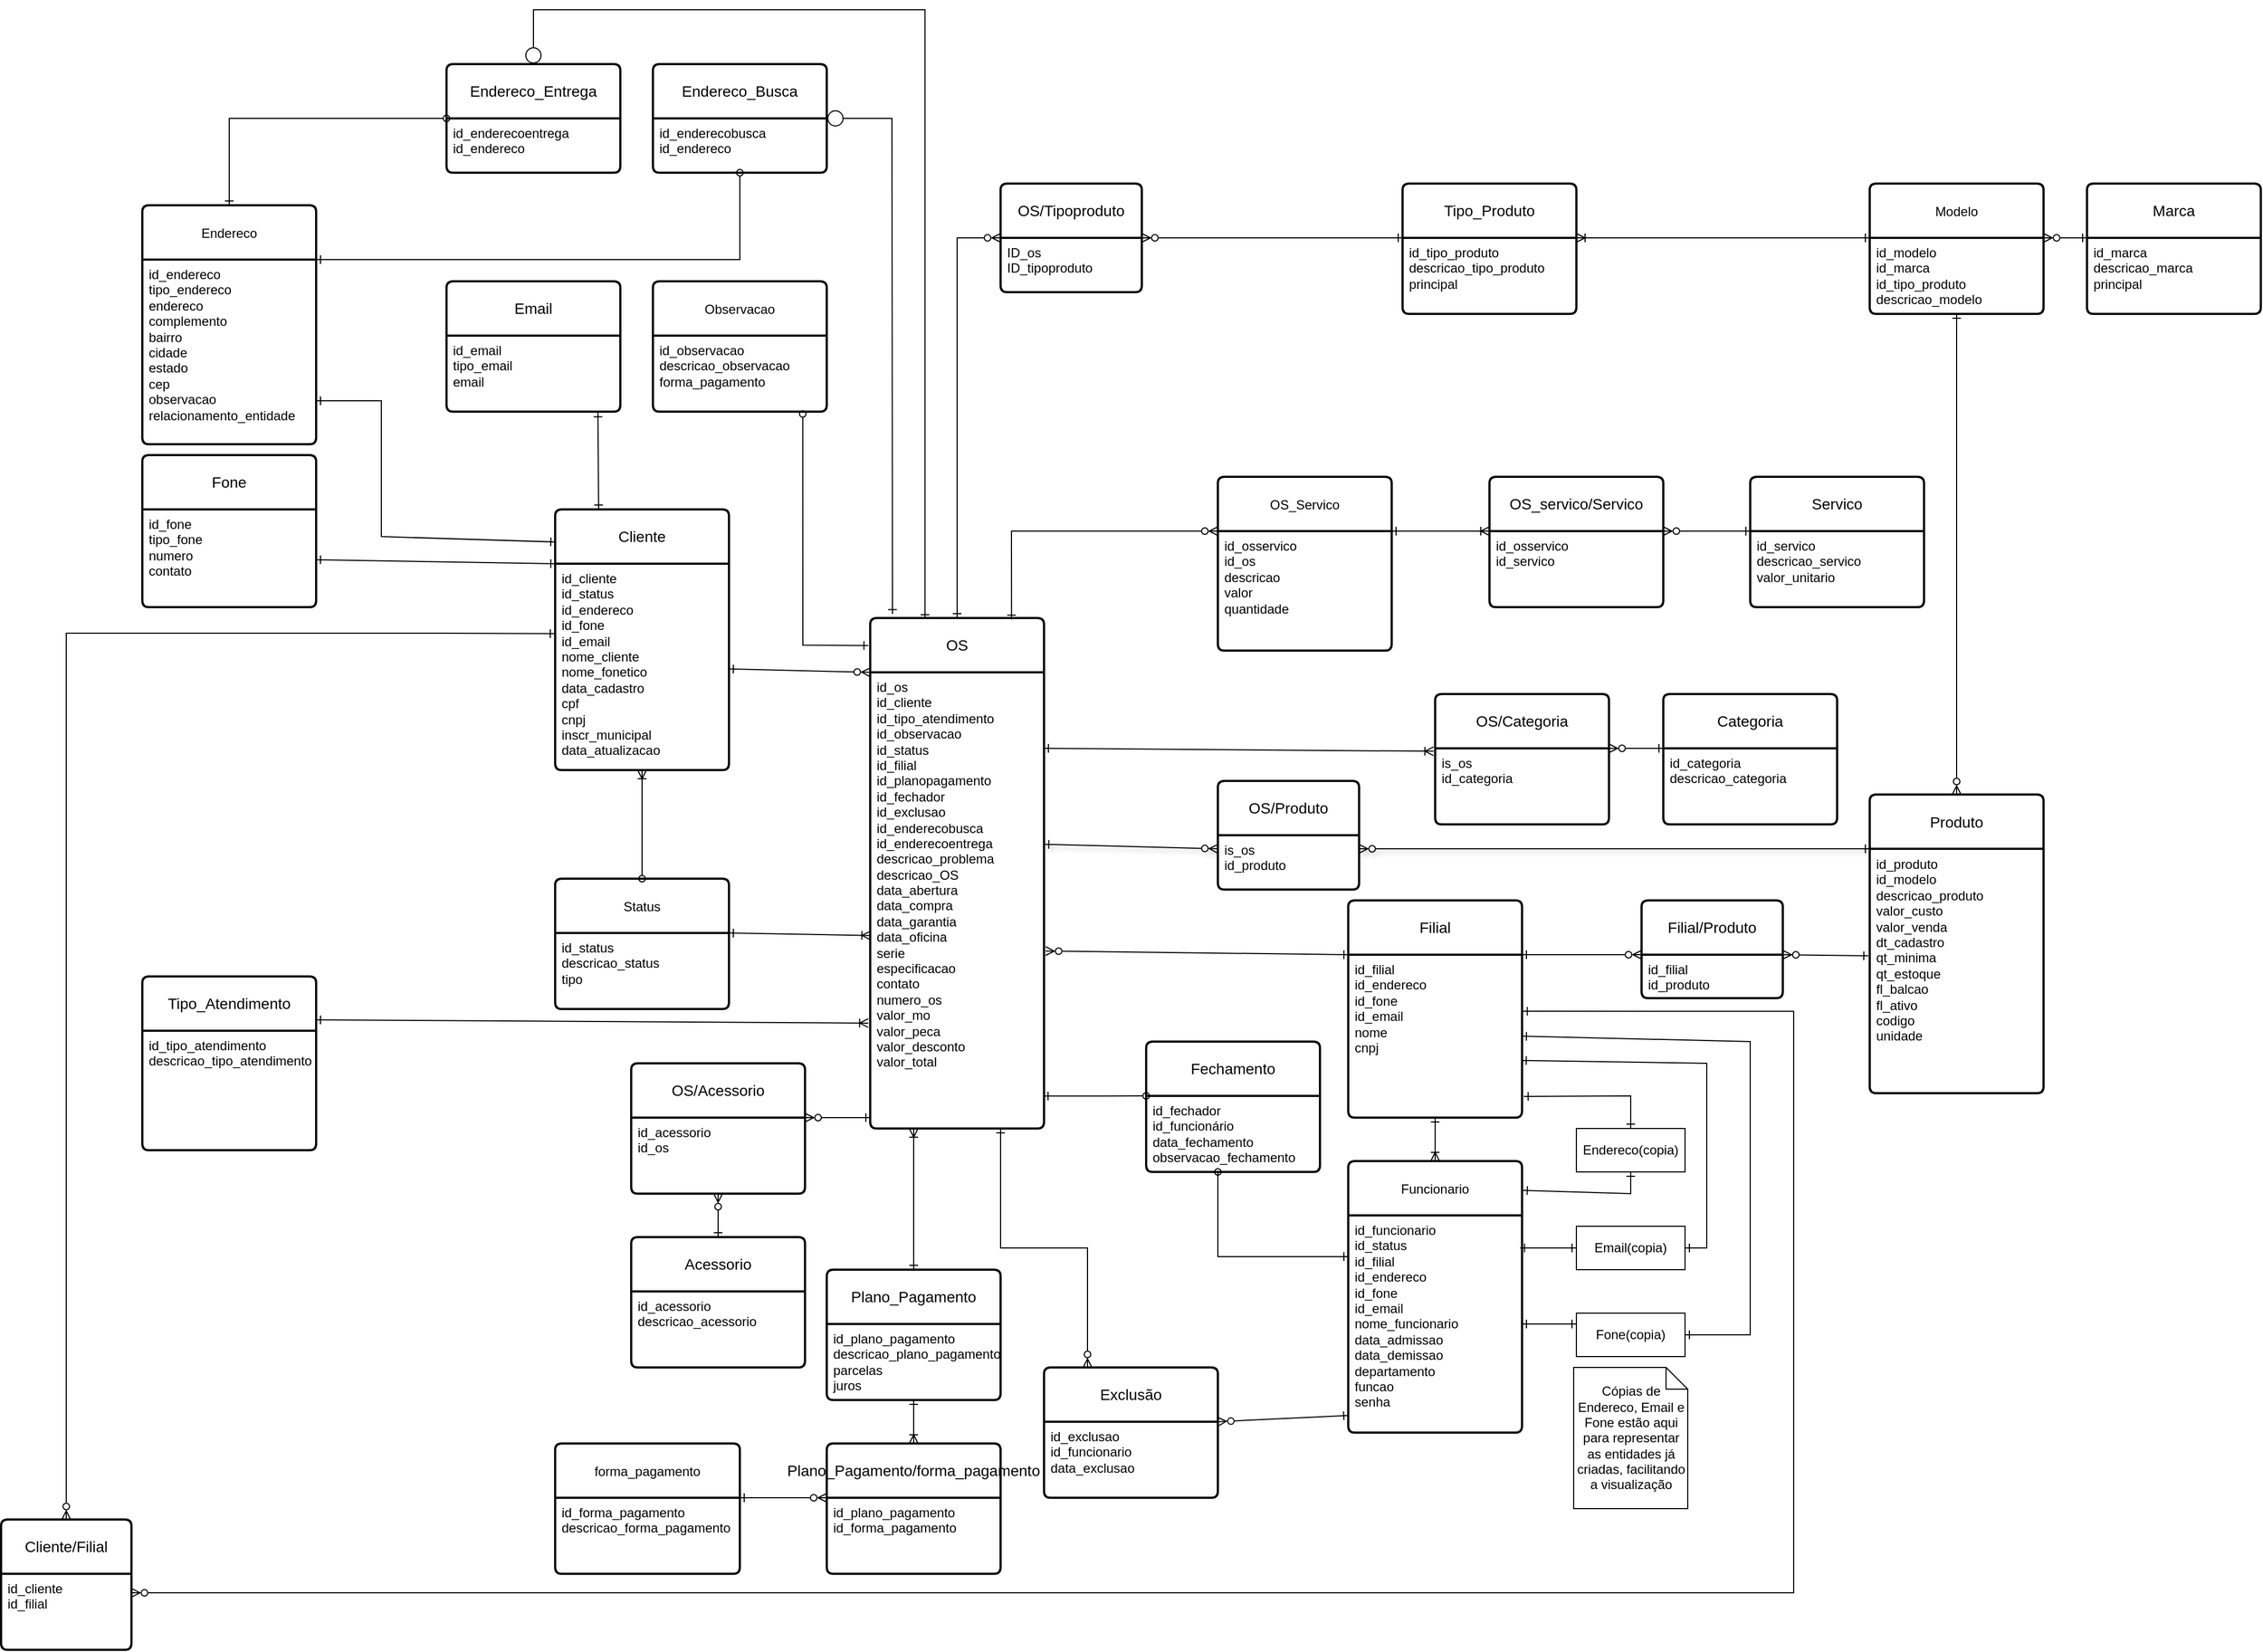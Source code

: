 <mxfile version="24.3.1" type="google">
  <diagram name="Página-1" id="qi5QB81KDscY9ikEkPCv">
    <mxGraphModel grid="1" page="1" gridSize="10" guides="1" tooltips="1" connect="1" arrows="1" fold="1" pageScale="1" pageWidth="827" pageHeight="1169" math="0" shadow="0">
      <root>
        <mxCell id="0" />
        <mxCell id="1" parent="0" />
        <mxCell id="GUfL9EUCw7rr8f97CWck-1" value="Filial" style="swimlane;childLayout=stackLayout;horizontal=1;startSize=50;horizontalStack=0;rounded=1;fontSize=14;fontStyle=0;strokeWidth=2;resizeParent=0;resizeLast=1;shadow=0;dashed=0;align=center;arcSize=4;whiteSpace=wrap;html=1;" vertex="1" parent="1">
          <mxGeometry x="810" y="420" width="160" height="200" as="geometry" />
        </mxCell>
        <mxCell id="GUfL9EUCw7rr8f97CWck-2" value="&lt;div&gt;id_filial&lt;/div&gt;&lt;div&gt;id_endereco&lt;/div&gt;&lt;div&gt;id_fone&lt;/div&gt;&lt;div&gt;id_email&lt;br&gt;&lt;/div&gt;&lt;div&gt;&lt;div&gt;nome&lt;/div&gt;&lt;/div&gt;&lt;div&gt;cnpj&lt;/div&gt;" style="align=left;strokeColor=none;fillColor=none;spacingLeft=4;fontSize=12;verticalAlign=top;resizable=0;rotatable=0;part=1;html=1;" vertex="1" parent="GUfL9EUCw7rr8f97CWck-1">
          <mxGeometry y="50" width="160" height="150" as="geometry" />
        </mxCell>
        <mxCell id="GUfL9EUCw7rr8f97CWck-16" value="&lt;span style=&quot;font-size: 12px; text-align: left; text-wrap: nowrap;&quot;&gt;Funcionario&lt;/span&gt;" style="swimlane;childLayout=stackLayout;horizontal=1;startSize=50;horizontalStack=0;rounded=1;fontSize=14;fontStyle=0;strokeWidth=2;resizeParent=0;resizeLast=1;shadow=0;dashed=0;align=center;arcSize=4;whiteSpace=wrap;html=1;" vertex="1" parent="1">
          <mxGeometry x="810" y="660" width="160" height="250" as="geometry" />
        </mxCell>
        <mxCell id="GUfL9EUCw7rr8f97CWck-17" value="&lt;div&gt;&lt;span style=&quot;background-color: initial;&quot;&gt;id_funcionario&lt;/span&gt;&lt;br&gt;&lt;/div&gt;&lt;div&gt;id_status&lt;/div&gt;&lt;div&gt;id_filial&lt;/div&gt;&lt;div&gt;&lt;div&gt;id_endereco&lt;/div&gt;&lt;div&gt;id_fone&lt;/div&gt;id_email&lt;/div&gt;&lt;div&gt;nome_funcionario&lt;/div&gt;&lt;div&gt;data_admissao&lt;/div&gt;&lt;div&gt;data_demissao&lt;/div&gt;&lt;div&gt;departamento&lt;/div&gt;&lt;div&gt;funcao&lt;/div&gt;&lt;div&gt;senha&lt;/div&gt;" style="align=left;strokeColor=none;fillColor=none;spacingLeft=4;fontSize=12;verticalAlign=top;resizable=0;rotatable=0;part=1;html=1;" vertex="1" parent="GUfL9EUCw7rr8f97CWck-16">
          <mxGeometry y="50" width="160" height="200" as="geometry" />
        </mxCell>
        <mxCell id="GUfL9EUCw7rr8f97CWck-22" value="Tipo_Atendimento" style="swimlane;childLayout=stackLayout;horizontal=1;startSize=50;horizontalStack=0;rounded=1;fontSize=14;fontStyle=0;strokeWidth=2;resizeParent=0;resizeLast=1;shadow=0;dashed=0;align=center;arcSize=4;whiteSpace=wrap;html=1;" vertex="1" parent="1">
          <mxGeometry x="-300" y="490" width="160" height="160" as="geometry" />
        </mxCell>
        <mxCell id="GUfL9EUCw7rr8f97CWck-23" value="&lt;div&gt;id_tipo_atendimento&lt;/div&gt;&lt;div&gt;descricao_tipo_atendimento&lt;/div&gt;&lt;div&gt;&lt;br&gt;&lt;/div&gt;" style="align=left;strokeColor=none;fillColor=none;spacingLeft=4;fontSize=12;verticalAlign=top;resizable=0;rotatable=0;part=1;html=1;" vertex="1" parent="GUfL9EUCw7rr8f97CWck-22">
          <mxGeometry y="50" width="160" height="110" as="geometry" />
        </mxCell>
        <mxCell id="GUfL9EUCw7rr8f97CWck-24" value="&lt;span style=&quot;font-size: 12px; text-align: left; text-wrap: nowrap;&quot;&gt;OS_Servico&lt;/span&gt;" style="swimlane;childLayout=stackLayout;horizontal=1;startSize=50;horizontalStack=0;rounded=1;fontSize=14;fontStyle=0;strokeWidth=2;resizeParent=0;resizeLast=1;shadow=0;dashed=0;align=center;arcSize=4;whiteSpace=wrap;html=1;" vertex="1" parent="1">
          <mxGeometry x="690" y="30" width="160" height="160" as="geometry" />
        </mxCell>
        <mxCell id="GUfL9EUCw7rr8f97CWck-25" value="&lt;div&gt;id_osservico&lt;/div&gt;&lt;div&gt;id_os&lt;/div&gt;&lt;div&gt;descricao&lt;/div&gt;&lt;div&gt;valor&lt;/div&gt;&lt;div&gt;quantidade&lt;/div&gt;" style="align=left;strokeColor=none;fillColor=none;spacingLeft=4;fontSize=12;verticalAlign=top;resizable=0;rotatable=0;part=1;html=1;" vertex="1" parent="GUfL9EUCw7rr8f97CWck-24">
          <mxGeometry y="50" width="160" height="110" as="geometry" />
        </mxCell>
        <mxCell id="GUfL9EUCw7rr8f97CWck-26" value="OS" style="swimlane;childLayout=stackLayout;horizontal=1;startSize=50;horizontalStack=0;rounded=1;fontSize=14;fontStyle=0;strokeWidth=2;resizeParent=0;resizeLast=1;shadow=0;dashed=0;align=center;arcSize=4;whiteSpace=wrap;html=1;" vertex="1" parent="1">
          <mxGeometry x="370" y="160" width="160" height="470" as="geometry" />
        </mxCell>
        <mxCell id="GUfL9EUCw7rr8f97CWck-27" value="&lt;div&gt;&lt;span style=&quot;background-color: initial;&quot;&gt;id_os&lt;/span&gt;&lt;br&gt;&lt;/div&gt;&lt;div&gt;id_cliente&lt;/div&gt;&lt;div&gt;id_tipo_atendimento&lt;/div&gt;id_observacao&lt;br&gt;&lt;div&gt;id_status&lt;/div&gt;&lt;div&gt;&lt;div&gt;id_filial&lt;/div&gt;&lt;div&gt;&lt;div&gt;id_planopagamento&lt;/div&gt;&lt;div&gt;id_fechador&lt;/div&gt;&lt;div&gt;id_exclusao&lt;/div&gt;&lt;div&gt;id_enderecobusca&lt;/div&gt;&lt;div&gt;id_enderecoentrega&lt;br&gt;&lt;/div&gt;&lt;/div&gt;&lt;/div&gt;&lt;div&gt;descricao_problema&lt;/div&gt;&lt;div&gt;descricao_OS&lt;/div&gt;&lt;div&gt;data_abertura&lt;/div&gt;&lt;div&gt;data_compra&lt;/div&gt;&lt;div&gt;data_garantia&lt;/div&gt;&lt;div&gt;data_oficina&lt;/div&gt;&lt;div&gt;serie&lt;/div&gt;&lt;div&gt;especificacao&lt;/div&gt;&lt;div&gt;contato&lt;/div&gt;&lt;div&gt;numero_os&lt;/div&gt;&lt;div&gt;&lt;div&gt;&lt;div&gt;valor_mo&lt;/div&gt;&lt;div&gt;valor_peca&lt;/div&gt;&lt;div&gt;valor_desconto&lt;/div&gt;&lt;div&gt;valor_total&lt;/div&gt;&lt;div&gt;&lt;br&gt;&lt;br&gt;&lt;/div&gt;&lt;/div&gt;&lt;/div&gt;" style="align=left;strokeColor=none;fillColor=none;spacingLeft=4;fontSize=12;verticalAlign=top;resizable=0;rotatable=0;part=1;html=1;" vertex="1" parent="GUfL9EUCw7rr8f97CWck-26">
          <mxGeometry y="50" width="160" height="420" as="geometry" />
        </mxCell>
        <mxCell id="GUfL9EUCw7rr8f97CWck-29" value="Acessorio" style="swimlane;childLayout=stackLayout;horizontal=1;startSize=50;horizontalStack=0;rounded=1;fontSize=14;fontStyle=0;strokeWidth=2;resizeParent=0;resizeLast=1;shadow=0;dashed=0;align=center;arcSize=4;whiteSpace=wrap;html=1;" vertex="1" parent="1">
          <mxGeometry x="150" y="730" width="160" height="120" as="geometry" />
        </mxCell>
        <mxCell id="GUfL9EUCw7rr8f97CWck-30" value="&lt;div&gt;&lt;span style=&quot;background-color: initial;&quot;&gt;id_acessorio&lt;/span&gt;&lt;br&gt;&lt;/div&gt;&lt;div&gt;descricao_acessorio&lt;/div&gt;" style="align=left;strokeColor=none;fillColor=none;spacingLeft=4;fontSize=12;verticalAlign=top;resizable=0;rotatable=0;part=1;html=1;" vertex="1" parent="GUfL9EUCw7rr8f97CWck-29">
          <mxGeometry y="50" width="160" height="70" as="geometry" />
        </mxCell>
        <mxCell id="GUfL9EUCw7rr8f97CWck-31" value="&lt;span style=&quot;font-size: 12px; text-align: left; text-wrap: nowrap;&quot;&gt;Observacao&lt;/span&gt;" style="swimlane;childLayout=stackLayout;horizontal=1;startSize=50;horizontalStack=0;rounded=1;fontSize=14;fontStyle=0;strokeWidth=2;resizeParent=0;resizeLast=1;shadow=0;dashed=0;align=center;arcSize=4;whiteSpace=wrap;html=1;" vertex="1" parent="1">
          <mxGeometry x="170" y="-150" width="160" height="120" as="geometry" />
        </mxCell>
        <mxCell id="GUfL9EUCw7rr8f97CWck-32" value="&lt;div&gt;&lt;span style=&quot;background-color: initial;&quot;&gt;id_observacao&lt;/span&gt;&lt;br&gt;&lt;/div&gt;&lt;div&gt;descricao_observacao&lt;/div&gt;&lt;div&gt;forma_pagamento&lt;/div&gt;" style="align=left;strokeColor=none;fillColor=none;spacingLeft=4;fontSize=12;verticalAlign=top;resizable=0;rotatable=0;part=1;html=1;" vertex="1" parent="GUfL9EUCw7rr8f97CWck-31">
          <mxGeometry y="50" width="160" height="70" as="geometry" />
        </mxCell>
        <mxCell id="GUfL9EUCw7rr8f97CWck-34" value="&lt;span style=&quot;font-size: 12px; text-align: left; text-wrap: nowrap;&quot;&gt;forma_pagamento&lt;/span&gt;" style="swimlane;childLayout=stackLayout;horizontal=1;startSize=50;horizontalStack=0;rounded=1;fontSize=14;fontStyle=0;strokeWidth=2;resizeParent=0;resizeLast=1;shadow=0;dashed=0;align=center;arcSize=4;whiteSpace=wrap;html=1;" vertex="1" parent="1">
          <mxGeometry x="80" y="920" width="170" height="120" as="geometry" />
        </mxCell>
        <mxCell id="GUfL9EUCw7rr8f97CWck-35" value="&lt;div&gt;&lt;span style=&quot;background-color: initial;&quot;&gt;id_forma_pagamento&lt;/span&gt;&lt;/div&gt;&lt;div&gt;descricao_forma_pagamento&lt;/div&gt;&lt;div&gt;&lt;br&gt;&lt;/div&gt;" style="align=left;strokeColor=none;fillColor=none;spacingLeft=4;fontSize=12;verticalAlign=top;resizable=0;rotatable=0;part=1;html=1;" vertex="1" parent="GUfL9EUCw7rr8f97CWck-34">
          <mxGeometry y="50" width="170" height="70" as="geometry" />
        </mxCell>
        <mxCell id="GUfL9EUCw7rr8f97CWck-36" value="Plano_Pagamento" style="swimlane;childLayout=stackLayout;horizontal=1;startSize=50;horizontalStack=0;rounded=1;fontSize=14;fontStyle=0;strokeWidth=2;resizeParent=0;resizeLast=1;shadow=0;dashed=0;align=center;arcSize=4;whiteSpace=wrap;html=1;" vertex="1" parent="1">
          <mxGeometry x="330" y="760" width="160" height="120" as="geometry" />
        </mxCell>
        <mxCell id="GUfL9EUCw7rr8f97CWck-37" value="&lt;div&gt;id_plano_pagamento&lt;/div&gt;&lt;div&gt;descricao_plano_pagamento&lt;/div&gt;&lt;div&gt;parcelas&lt;/div&gt;&lt;div&gt;juros&lt;/div&gt;" style="align=left;strokeColor=none;fillColor=none;spacingLeft=4;fontSize=12;verticalAlign=top;resizable=0;rotatable=0;part=1;html=1;" vertex="1" parent="GUfL9EUCw7rr8f97CWck-36">
          <mxGeometry y="50" width="160" height="70" as="geometry" />
        </mxCell>
        <mxCell id="GUfL9EUCw7rr8f97CWck-38" value="Marca" style="swimlane;childLayout=stackLayout;horizontal=1;startSize=50;horizontalStack=0;rounded=1;fontSize=14;fontStyle=0;strokeWidth=2;resizeParent=0;resizeLast=1;shadow=0;dashed=0;align=center;arcSize=4;whiteSpace=wrap;html=1;" vertex="1" parent="1">
          <mxGeometry x="1490" y="-240" width="160" height="120" as="geometry" />
        </mxCell>
        <mxCell id="GUfL9EUCw7rr8f97CWck-39" value="&lt;div&gt;id_marca&lt;/div&gt;&lt;div&gt;descricao_marca&lt;/div&gt;&lt;div&gt;principal&lt;/div&gt;" style="align=left;strokeColor=none;fillColor=none;spacingLeft=4;fontSize=12;verticalAlign=top;resizable=0;rotatable=0;part=1;html=1;" vertex="1" parent="GUfL9EUCw7rr8f97CWck-38">
          <mxGeometry y="50" width="160" height="70" as="geometry" />
        </mxCell>
        <mxCell id="GUfL9EUCw7rr8f97CWck-40" value="Tipo_Produto" style="swimlane;childLayout=stackLayout;horizontal=1;startSize=50;horizontalStack=0;rounded=1;fontSize=14;fontStyle=0;strokeWidth=2;resizeParent=0;resizeLast=1;shadow=0;dashed=0;align=center;arcSize=4;whiteSpace=wrap;html=1;" vertex="1" parent="1">
          <mxGeometry x="860" y="-240" width="160" height="120" as="geometry" />
        </mxCell>
        <mxCell id="GUfL9EUCw7rr8f97CWck-41" value="&lt;div&gt;id_tipo_produto&lt;/div&gt;&lt;div&gt;descricao_tipo_produto&lt;/div&gt;&lt;div&gt;principal&lt;/div&gt;&lt;div&gt;&lt;br&gt;&lt;/div&gt;" style="align=left;strokeColor=none;fillColor=none;spacingLeft=4;fontSize=12;verticalAlign=top;resizable=0;rotatable=0;part=1;html=1;" vertex="1" parent="GUfL9EUCw7rr8f97CWck-40">
          <mxGeometry y="50" width="160" height="70" as="geometry" />
        </mxCell>
        <mxCell id="GUfL9EUCw7rr8f97CWck-44" value="Email" style="swimlane;childLayout=stackLayout;horizontal=1;startSize=50;horizontalStack=0;rounded=1;fontSize=14;fontStyle=0;strokeWidth=2;resizeParent=0;resizeLast=1;shadow=0;dashed=0;align=center;arcSize=4;whiteSpace=wrap;html=1;" vertex="1" parent="1">
          <mxGeometry x="-20" y="-150" width="160" height="120" as="geometry" />
        </mxCell>
        <mxCell id="GUfL9EUCw7rr8f97CWck-45" value="&lt;div&gt;id_email&lt;br&gt;&lt;/div&gt;&lt;div&gt;tipo_email&lt;/div&gt;&lt;div&gt;email&lt;/div&gt;" style="align=left;strokeColor=none;fillColor=none;spacingLeft=4;fontSize=12;verticalAlign=top;resizable=0;rotatable=0;part=1;html=1;" vertex="1" parent="GUfL9EUCw7rr8f97CWck-44">
          <mxGeometry y="50" width="160" height="70" as="geometry" />
        </mxCell>
        <mxCell id="GUfL9EUCw7rr8f97CWck-46" value="Fone" style="swimlane;childLayout=stackLayout;horizontal=1;startSize=50;horizontalStack=0;rounded=1;fontSize=14;fontStyle=0;strokeWidth=2;resizeParent=0;resizeLast=1;shadow=0;dashed=0;align=center;arcSize=4;whiteSpace=wrap;html=1;" vertex="1" parent="1">
          <mxGeometry x="-300" y="10" width="160" height="140" as="geometry" />
        </mxCell>
        <mxCell id="GUfL9EUCw7rr8f97CWck-47" value="&lt;div&gt;id_fone&lt;/div&gt;&lt;div&gt;tipo_fone&lt;/div&gt;&lt;div&gt;numero&lt;/div&gt;&lt;div&gt;contato&lt;/div&gt;&lt;div&gt;&lt;br&gt;&lt;/div&gt;" style="align=left;strokeColor=none;fillColor=none;spacingLeft=4;fontSize=12;verticalAlign=top;resizable=0;rotatable=0;part=1;html=1;" vertex="1" parent="GUfL9EUCw7rr8f97CWck-46">
          <mxGeometry y="50" width="160" height="90" as="geometry" />
        </mxCell>
        <mxCell id="GUfL9EUCw7rr8f97CWck-50" value="Produto" style="swimlane;childLayout=stackLayout;horizontal=1;startSize=50;horizontalStack=0;rounded=1;fontSize=14;fontStyle=0;strokeWidth=2;resizeParent=0;resizeLast=1;shadow=0;dashed=0;align=center;arcSize=4;whiteSpace=wrap;html=1;" vertex="1" parent="1">
          <mxGeometry x="1290" y="322.5" width="160" height="275" as="geometry" />
        </mxCell>
        <mxCell id="GUfL9EUCw7rr8f97CWck-51" value="&lt;div&gt;id_produto&lt;/div&gt;&lt;div&gt;id_modelo&lt;br&gt;&lt;/div&gt;&lt;div&gt;descricao_produto&lt;/div&gt;&lt;div&gt;valor_custo&lt;/div&gt;&lt;div&gt;valor_venda&lt;/div&gt;&lt;div&gt;dt_cadastro&lt;/div&gt;&lt;div&gt;qt_minima&lt;/div&gt;&lt;div&gt;qt_estoque&lt;/div&gt;&lt;div&gt;fl_balcao&lt;/div&gt;&lt;div&gt;fl_ativo&lt;/div&gt;&lt;div&gt;codigo&lt;/div&gt;&lt;div&gt;unidade&lt;/div&gt;&lt;div&gt;&lt;br&gt;&lt;/div&gt;" style="align=left;strokeColor=none;fillColor=none;spacingLeft=4;fontSize=12;verticalAlign=top;resizable=0;rotatable=0;part=1;html=1;" vertex="1" parent="GUfL9EUCw7rr8f97CWck-50">
          <mxGeometry y="50" width="160" height="225" as="geometry" />
        </mxCell>
        <mxCell id="GUfL9EUCw7rr8f97CWck-52" value="Cliente" style="swimlane;childLayout=stackLayout;horizontal=1;startSize=50;horizontalStack=0;rounded=1;fontSize=14;fontStyle=0;strokeWidth=2;resizeParent=0;resizeLast=1;shadow=0;dashed=0;align=center;arcSize=4;whiteSpace=wrap;html=1;" vertex="1" parent="1">
          <mxGeometry x="80" y="60" width="160" height="240" as="geometry" />
        </mxCell>
        <mxCell id="GUfL9EUCw7rr8f97CWck-53" value="&lt;div&gt;id_cliente&lt;/div&gt;&lt;div&gt;&lt;div&gt;id_status&lt;/div&gt;&lt;div&gt;&lt;div&gt;id_endereco&lt;/div&gt;&lt;div&gt;id_fone&lt;/div&gt;id_email&lt;/div&gt;&lt;/div&gt;&lt;div&gt;nome_cliente&lt;/div&gt;&lt;div&gt;nome_fonetico&lt;/div&gt;&lt;div&gt;data_cadastro&lt;/div&gt;&lt;div&gt;cpf&lt;/div&gt;&lt;div&gt;cnpj&lt;/div&gt;&lt;div&gt;inscr_municipal&lt;/div&gt;&lt;div&gt;data_atualizacao&lt;/div&gt;" style="align=left;strokeColor=none;fillColor=none;spacingLeft=4;fontSize=12;verticalAlign=top;resizable=0;rotatable=0;part=1;html=1;" vertex="1" parent="GUfL9EUCw7rr8f97CWck-52">
          <mxGeometry y="50" width="160" height="190" as="geometry" />
        </mxCell>
        <mxCell id="GUfL9EUCw7rr8f97CWck-57" value="&lt;div&gt;OS/Categoria&lt;/div&gt;" style="swimlane;childLayout=stackLayout;horizontal=1;startSize=50;horizontalStack=0;rounded=1;fontSize=14;fontStyle=0;strokeWidth=2;resizeParent=0;resizeLast=1;shadow=0;dashed=0;align=center;arcSize=4;whiteSpace=wrap;html=1;" vertex="1" parent="1">
          <mxGeometry x="890" y="230" width="160" height="120" as="geometry" />
        </mxCell>
        <mxCell id="GUfL9EUCw7rr8f97CWck-58" value="&lt;div&gt;&lt;span style=&quot;background-color: initial;&quot;&gt;is_os&lt;br&gt;&lt;/span&gt;&lt;/div&gt;&lt;div&gt;&lt;span style=&quot;background-color: initial;&quot;&gt;id_categoria&lt;/span&gt;&lt;br&gt;&lt;/div&gt;&lt;div&gt;&lt;br&gt;&lt;/div&gt;" style="align=left;strokeColor=none;fillColor=none;spacingLeft=4;fontSize=12;verticalAlign=top;resizable=0;rotatable=0;part=1;html=1;" vertex="1" parent="GUfL9EUCw7rr8f97CWck-57">
          <mxGeometry y="50" width="160" height="70" as="geometry" />
        </mxCell>
        <mxCell id="GUfL9EUCw7rr8f97CWck-59" value="&lt;span style=&quot;font-size: 12px; text-align: left; text-wrap: nowrap;&quot;&gt;Modelo&lt;/span&gt;" style="swimlane;childLayout=stackLayout;horizontal=1;startSize=50;horizontalStack=0;rounded=1;fontSize=14;fontStyle=0;strokeWidth=2;resizeParent=0;resizeLast=1;shadow=0;dashed=0;align=center;arcSize=4;whiteSpace=wrap;html=1;" vertex="1" parent="1">
          <mxGeometry x="1290" y="-240" width="160" height="120" as="geometry" />
        </mxCell>
        <mxCell id="GUfL9EUCw7rr8f97CWck-60" value="&lt;div&gt;&lt;span style=&quot;background-color: initial;&quot;&gt;id_modelo&lt;/span&gt;&lt;br&gt;&lt;/div&gt;&lt;div&gt;id_marca&lt;/div&gt;&lt;div&gt;id_tipo_produto&lt;/div&gt;&lt;div&gt;descricao_modelo&lt;/div&gt;&lt;div&gt;&lt;br&gt;&lt;/div&gt;&lt;div&gt;&lt;br&gt;&lt;/div&gt;" style="align=left;strokeColor=none;fillColor=none;spacingLeft=4;fontSize=12;verticalAlign=top;resizable=0;rotatable=0;part=1;html=1;" vertex="1" parent="GUfL9EUCw7rr8f97CWck-59">
          <mxGeometry y="50" width="160" height="70" as="geometry" />
        </mxCell>
        <mxCell id="GUfL9EUCw7rr8f97CWck-61" value="&lt;span style=&quot;font-size: 12px; text-align: left; text-wrap: nowrap;&quot;&gt;Endereco&lt;/span&gt;" style="swimlane;childLayout=stackLayout;horizontal=1;startSize=50;horizontalStack=0;rounded=1;fontSize=14;fontStyle=0;strokeWidth=2;resizeParent=0;resizeLast=1;shadow=0;dashed=0;align=center;arcSize=4;whiteSpace=wrap;html=1;" vertex="1" parent="1">
          <mxGeometry x="-300" y="-220" width="160" height="220" as="geometry" />
        </mxCell>
        <mxCell id="GUfL9EUCw7rr8f97CWck-62" value="&lt;div&gt;&lt;span style=&quot;background-color: initial;&quot;&gt;id_endereco&lt;/span&gt;&lt;/div&gt;&lt;div&gt;tipo_endereco&lt;/div&gt;&lt;div&gt;endereco&lt;/div&gt;&lt;div&gt;complemento&lt;/div&gt;&lt;div&gt;bairro&lt;/div&gt;&lt;div&gt;cidade&lt;/div&gt;&lt;div&gt;estado&lt;/div&gt;&lt;div&gt;cep&lt;/div&gt;&lt;div&gt;observacao&lt;/div&gt;&lt;div&gt;relacionamento_entidade&lt;br&gt;&lt;/div&gt;" style="align=left;strokeColor=none;fillColor=none;spacingLeft=4;fontSize=12;verticalAlign=top;resizable=0;rotatable=0;part=1;html=1;" vertex="1" parent="GUfL9EUCw7rr8f97CWck-61">
          <mxGeometry y="50" width="160" height="170" as="geometry" />
        </mxCell>
        <mxCell id="rghxRi4L2u9oOf768lQL-1" value="Servico" style="swimlane;childLayout=stackLayout;horizontal=1;startSize=50;horizontalStack=0;rounded=1;fontSize=14;fontStyle=0;strokeWidth=2;resizeParent=0;resizeLast=1;shadow=0;dashed=0;align=center;arcSize=4;whiteSpace=wrap;html=1;" vertex="1" parent="1">
          <mxGeometry x="1180" y="30" width="160" height="120" as="geometry" />
        </mxCell>
        <mxCell id="rghxRi4L2u9oOf768lQL-2" value="&lt;div&gt;&lt;span style=&quot;background-color: initial;&quot;&gt;id_servico&lt;/span&gt;&lt;br&gt;&lt;/div&gt;&lt;div&gt;descricao_servico&lt;/div&gt;&lt;div&gt;valor_unitario&lt;/div&gt;" style="align=left;strokeColor=none;fillColor=none;spacingLeft=4;fontSize=12;verticalAlign=top;resizable=0;rotatable=0;part=1;html=1;" vertex="1" parent="rghxRi4L2u9oOf768lQL-1">
          <mxGeometry y="50" width="160" height="70" as="geometry" />
        </mxCell>
        <mxCell id="ddGVAAA7YCfJVJd5zqxj-2" value="" style="fontSize=12;html=1;endArrow=ERoneToMany;endFill=0;rounded=0;exitX=1;exitY=0.25;exitDx=0;exitDy=0;entryX=-0.011;entryY=0.769;entryDx=0;entryDy=0;entryPerimeter=0;startArrow=ERone;startFill=0;" edge="1" parent="1" source="GUfL9EUCw7rr8f97CWck-22" target="GUfL9EUCw7rr8f97CWck-27">
          <mxGeometry width="100" height="100" relative="1" as="geometry">
            <mxPoint x="230" y="560" as="sourcePoint" />
            <mxPoint x="330" y="490" as="targetPoint" />
          </mxGeometry>
        </mxCell>
        <mxCell id="ddGVAAA7YCfJVJd5zqxj-3" value="" style="fontSize=12;html=1;endArrow=ERzeroToMany;endFill=0;rounded=0;entryX=0;entryY=0;entryDx=0;entryDy=0;startArrow=ERone;startFill=0;" edge="1" parent="1" source="GUfL9EUCw7rr8f97CWck-53" target="GUfL9EUCw7rr8f97CWck-27">
          <mxGeometry width="100" height="100" relative="1" as="geometry">
            <mxPoint x="-30" y="292.5" as="sourcePoint" />
            <mxPoint x="350" y="287.5" as="targetPoint" />
          </mxGeometry>
        </mxCell>
        <mxCell id="ddGVAAA7YCfJVJd5zqxj-4" value="" style="fontSize=12;html=1;endArrow=ERone;endFill=0;rounded=0;startArrow=ERone;startFill=0;" edge="1" parent="1">
          <mxGeometry width="100" height="100" relative="1" as="geometry">
            <mxPoint x="80" y="90" as="sourcePoint" />
            <mxPoint x="-140" y="-40" as="targetPoint" />
            <Array as="points">
              <mxPoint x="-80" y="85" />
              <mxPoint x="-80" y="-40" />
            </Array>
          </mxGeometry>
        </mxCell>
        <mxCell id="ddGVAAA7YCfJVJd5zqxj-5" value="" style="fontSize=12;html=1;endArrow=ERoneToMany;endFill=0;rounded=0;entryX=0.5;entryY=0;entryDx=0;entryDy=0;exitX=0.5;exitY=1;exitDx=0;exitDy=0;startArrow=ERone;startFill=0;" edge="1" parent="1" source="GUfL9EUCw7rr8f97CWck-2" target="GUfL9EUCw7rr8f97CWck-16">
          <mxGeometry width="100" height="100" relative="1" as="geometry">
            <mxPoint x="1040" y="530" as="sourcePoint" />
            <mxPoint x="800" y="480" as="targetPoint" />
          </mxGeometry>
        </mxCell>
        <mxCell id="ddGVAAA7YCfJVJd5zqxj-7" value="" style="fontSize=12;html=1;endArrow=ERone;endFill=0;rounded=0;entryX=0;entryY=0;entryDx=0;entryDy=0;exitX=1;exitY=0;exitDx=0;exitDy=0;startArrow=ERzeroToMany;startFill=0;" edge="1" parent="1" source="GUfL9EUCw7rr8f97CWck-60" target="GUfL9EUCw7rr8f97CWck-39">
          <mxGeometry width="100" height="100" relative="1" as="geometry">
            <mxPoint x="530" y="329.52" as="sourcePoint" />
            <mxPoint x="810" y="329.52" as="targetPoint" />
          </mxGeometry>
        </mxCell>
        <mxCell id="ddGVAAA7YCfJVJd5zqxj-8" value="" style="fontSize=12;html=1;endArrow=ERone;endFill=0;rounded=0;entryX=0;entryY=0;entryDx=0;entryDy=0;exitX=1;exitY=0;exitDx=0;exitDy=0;startArrow=ERoneToMany;startFill=0;" edge="1" parent="1" source="GUfL9EUCw7rr8f97CWck-41" target="GUfL9EUCw7rr8f97CWck-60">
          <mxGeometry width="100" height="100" relative="1" as="geometry">
            <mxPoint x="790" y="210" as="sourcePoint" />
            <mxPoint x="680" y="200" as="targetPoint" />
          </mxGeometry>
        </mxCell>
        <mxCell id="ddGVAAA7YCfJVJd5zqxj-10" value="" style="fontSize=12;html=1;endArrow=ERone;endFill=0;rounded=0;entryX=0;entryY=0.25;entryDx=0;entryDy=0;exitX=1.009;exitY=0.611;exitDx=0;exitDy=0;exitPerimeter=0;startArrow=ERzeroToMany;startFill=0;" edge="1" parent="1" source="GUfL9EUCw7rr8f97CWck-27" target="GUfL9EUCw7rr8f97CWck-1">
          <mxGeometry width="100" height="100" relative="1" as="geometry">
            <mxPoint x="470" y="750" as="sourcePoint" />
            <mxPoint x="760" y="760" as="targetPoint" />
          </mxGeometry>
        </mxCell>
        <mxCell id="2B65WVf7o-zjYW6nSgnX-1" value="" style="endArrow=ERone;html=1;rounded=0;exitX=0;exitY=0;exitDx=0;exitDy=0;startArrow=ERone;startFill=0;endFill=0;" edge="1" parent="1" source="GUfL9EUCw7rr8f97CWck-53" target="GUfL9EUCw7rr8f97CWck-47">
          <mxGeometry width="50" height="50" relative="1" as="geometry">
            <mxPoint x="300" y="140" as="sourcePoint" />
            <mxPoint x="350" y="90" as="targetPoint" />
          </mxGeometry>
        </mxCell>
        <mxCell id="2B65WVf7o-zjYW6nSgnX-2" value="" style="endArrow=ERone;html=1;rounded=0;entryX=-0.011;entryY=0.054;entryDx=0;entryDy=0;startArrow=oval;startFill=0;endFill=0;exitX=0.862;exitY=1.03;exitDx=0;exitDy=0;exitPerimeter=0;entryPerimeter=0;" edge="1" parent="1" source="GUfL9EUCw7rr8f97CWck-32" target="GUfL9EUCw7rr8f97CWck-26">
          <mxGeometry width="50" height="50" relative="1" as="geometry">
            <mxPoint x="300" y="860" as="sourcePoint" />
            <mxPoint x="350" y="810" as="targetPoint" />
            <Array as="points">
              <mxPoint x="308" y="185" />
            </Array>
          </mxGeometry>
        </mxCell>
        <mxCell id="2B65WVf7o-zjYW6nSgnX-5" value="" style="endArrow=ERoneToMany;html=1;rounded=0;entryX=0.25;entryY=1;entryDx=0;entryDy=0;exitX=0.5;exitY=0;exitDx=0;exitDy=0;startArrow=ERone;startFill=0;endFill=0;" edge="1" parent="1" source="GUfL9EUCw7rr8f97CWck-36" target="GUfL9EUCw7rr8f97CWck-27">
          <mxGeometry width="50" height="50" relative="1" as="geometry">
            <mxPoint x="620" y="430" as="sourcePoint" />
            <mxPoint x="540" y="783.846" as="targetPoint" />
          </mxGeometry>
        </mxCell>
        <mxCell id="2B65WVf7o-zjYW6nSgnX-6" value="" style="endArrow=ERone;html=1;rounded=0;entryX=1;entryY=0;entryDx=0;entryDy=0;endFill=0;startArrow=ERzeroToMany;startFill=0;exitX=0;exitY=0;exitDx=0;exitDy=0;" edge="1" parent="1" source="omPx1_gFKTUeUXiPkosM-5" target="GUfL9EUCw7rr8f97CWck-35">
          <mxGeometry width="50" height="50" relative="1" as="geometry">
            <mxPoint x="260" y="920" as="sourcePoint" />
            <mxPoint x="670" y="380" as="targetPoint" />
          </mxGeometry>
        </mxCell>
        <mxCell id="2B65WVf7o-zjYW6nSgnX-7" value="" style="endArrow=ERone;html=1;rounded=0;entryX=0.25;entryY=0;entryDx=0;entryDy=0;startArrow=ERone;startFill=0;endFill=0;exitX=0.871;exitY=1.011;exitDx=0;exitDy=0;exitPerimeter=0;" edge="1" parent="1" source="GUfL9EUCw7rr8f97CWck-45" target="GUfL9EUCw7rr8f97CWck-52">
          <mxGeometry width="50" height="50" relative="1" as="geometry">
            <mxPoint x="300" y="-30" as="sourcePoint" />
            <mxPoint x="350" y="-80" as="targetPoint" />
          </mxGeometry>
        </mxCell>
        <mxCell id="2B65WVf7o-zjYW6nSgnX-9" value="" style="endArrow=ERzeroToMany;html=1;rounded=0;exitX=0.813;exitY=0.003;exitDx=0;exitDy=0;entryX=0;entryY=0;entryDx=0;entryDy=0;exitPerimeter=0;endFill=0;startArrow=ERone;startFill=0;" edge="1" parent="1" source="GUfL9EUCw7rr8f97CWck-26" target="GUfL9EUCw7rr8f97CWck-25">
          <mxGeometry width="50" height="50" relative="1" as="geometry">
            <mxPoint x="500" y="-70" as="sourcePoint" />
            <mxPoint x="630" y="340" as="targetPoint" />
            <Array as="points">
              <mxPoint x="500" y="80" />
            </Array>
          </mxGeometry>
        </mxCell>
        <mxCell id="2B65WVf7o-zjYW6nSgnX-10" value="" style="endArrow=ERone;html=1;rounded=0;exitX=0;exitY=0;exitDx=0;exitDy=0;endFill=0;startArrow=ERoneToMany;startFill=0;entryX=1;entryY=0;entryDx=0;entryDy=0;" edge="1" parent="1" source="omPx1_gFKTUeUXiPkosM-2" target="GUfL9EUCw7rr8f97CWck-25">
          <mxGeometry width="50" height="50" relative="1" as="geometry">
            <mxPoint x="970" y="-31.11" as="sourcePoint" />
            <mxPoint x="880" y="-31.11" as="targetPoint" />
          </mxGeometry>
        </mxCell>
        <mxCell id="2B65WVf7o-zjYW6nSgnX-11" value="" style="endArrow=ERone;html=1;rounded=0;exitX=1;exitY=0;exitDx=0;exitDy=0;startArrow=ERzeroToMany;startFill=0;endFill=0;entryX=-0.009;entryY=0.438;entryDx=0;entryDy=0;entryPerimeter=0;" edge="1" parent="1" source="omPx1_gFKTUeUXiPkosM-17" target="GUfL9EUCw7rr8f97CWck-51">
          <mxGeometry width="50" height="50" relative="1" as="geometry">
            <mxPoint x="-30" y="600" as="sourcePoint" />
            <mxPoint x="1240" y="580" as="targetPoint" />
          </mxGeometry>
        </mxCell>
        <mxCell id="2B65WVf7o-zjYW6nSgnX-13" value="" style="endArrow=ERone;html=1;rounded=0;exitX=1;exitY=0;exitDx=0;exitDy=0;startArrow=ERzeroToMany;startFill=0;endFill=0;" edge="1" parent="1" source="omPx1_gFKTUeUXiPkosM-8">
          <mxGeometry width="50" height="50" relative="1" as="geometry">
            <mxPoint x="530" y="760" as="sourcePoint" />
            <mxPoint x="370" y="620" as="targetPoint" />
          </mxGeometry>
        </mxCell>
        <mxCell id="ddGVAAA7YCfJVJd5zqxj-12" value="" style="endArrow=ERzeroToMany;html=1;rounded=0;entryX=0;entryY=0;entryDx=0;entryDy=0;endFill=0;exitX=0.5;exitY=0;exitDx=0;exitDy=0;startArrow=ERone;startFill=0;" edge="1" parent="1" source="GUfL9EUCw7rr8f97CWck-26" target="ddGVAAA7YCfJVJd5zqxj-39">
          <mxGeometry width="50" height="50" relative="1" as="geometry">
            <mxPoint x="520" y="150" as="sourcePoint" />
            <mxPoint x="550" y="793.846" as="targetPoint" />
            <Array as="points">
              <mxPoint x="450" y="-190" />
            </Array>
          </mxGeometry>
        </mxCell>
        <mxCell id="ddGVAAA7YCfJVJd5zqxj-18" value="&lt;span style=&quot;font-size: 12px; text-align: left; text-wrap: nowrap;&quot;&gt;Status&lt;/span&gt;" style="swimlane;childLayout=stackLayout;horizontal=1;startSize=50;horizontalStack=0;rounded=1;fontSize=14;fontStyle=0;strokeWidth=2;resizeParent=0;resizeLast=1;shadow=0;dashed=0;align=center;arcSize=4;whiteSpace=wrap;html=1;" vertex="1" parent="1">
          <mxGeometry x="80" y="400" width="160" height="120" as="geometry" />
        </mxCell>
        <mxCell id="ddGVAAA7YCfJVJd5zqxj-19" value="&lt;div&gt;&lt;span style=&quot;background-color: initial;&quot;&gt;id_status&lt;/span&gt;&lt;br&gt;&lt;/div&gt;&lt;div&gt;descricao_status&lt;/div&gt;&lt;div&gt;tipo&lt;/div&gt;" style="align=left;strokeColor=none;fillColor=none;spacingLeft=4;fontSize=12;verticalAlign=top;resizable=0;rotatable=0;part=1;html=1;" vertex="1" parent="ddGVAAA7YCfJVJd5zqxj-18">
          <mxGeometry y="50" width="160" height="70" as="geometry" />
        </mxCell>
        <mxCell id="ddGVAAA7YCfJVJd5zqxj-20" value="Fechamento" style="swimlane;childLayout=stackLayout;horizontal=1;startSize=50;horizontalStack=0;rounded=1;fontSize=14;fontStyle=0;strokeWidth=2;resizeParent=0;resizeLast=1;shadow=0;dashed=0;align=center;arcSize=4;whiteSpace=wrap;html=1;" vertex="1" parent="1">
          <mxGeometry x="624" y="550" width="160" height="120" as="geometry" />
        </mxCell>
        <mxCell id="ddGVAAA7YCfJVJd5zqxj-21" value="&lt;div&gt;id_fechador&lt;/div&gt;&lt;div&gt;id_funcionário&lt;/div&gt;&lt;div&gt;data_fechamento&lt;/div&gt;&lt;div&gt;observacao_fechamento&lt;/div&gt;&lt;div&gt;&lt;br&gt;&lt;/div&gt;" style="align=left;strokeColor=none;fillColor=none;spacingLeft=4;fontSize=12;verticalAlign=top;resizable=0;rotatable=0;part=1;html=1;" vertex="1" parent="ddGVAAA7YCfJVJd5zqxj-20">
          <mxGeometry y="50" width="160" height="70" as="geometry" />
        </mxCell>
        <mxCell id="ddGVAAA7YCfJVJd5zqxj-22" value="" style="fontSize=12;html=1;endArrow=oval;endFill=0;rounded=0;entryX=0;entryY=0;entryDx=0;entryDy=0;exitX=0.998;exitY=0.929;exitDx=0;exitDy=0;exitPerimeter=0;startArrow=ERone;startFill=0;" edge="1" parent="1" source="GUfL9EUCw7rr8f97CWck-27" target="ddGVAAA7YCfJVJd5zqxj-21">
          <mxGeometry width="100" height="100" relative="1" as="geometry">
            <mxPoint x="540" y="480" as="sourcePoint" />
            <mxPoint x="820" y="480" as="targetPoint" />
          </mxGeometry>
        </mxCell>
        <mxCell id="ddGVAAA7YCfJVJd5zqxj-23" value="" style="endArrow=none;html=1;rounded=0;entryX=0.5;entryY=1;entryDx=0;entryDy=0;edgeStyle=orthogonalEdgeStyle;exitX=0;exitY=0.25;exitDx=0;exitDy=0;" edge="1" parent="1" source="GUfL9EUCw7rr8f97CWck-17" target="ddGVAAA7YCfJVJd5zqxj-21">
          <mxGeometry width="50" height="50" relative="1" as="geometry">
            <mxPoint x="690" y="760" as="sourcePoint" />
            <mxPoint x="690" y="700" as="targetPoint" />
            <Array as="points">
              <mxPoint x="690" y="748" />
            </Array>
          </mxGeometry>
        </mxCell>
        <mxCell id="ddGVAAA7YCfJVJd5zqxj-24" value="Exclusão" style="swimlane;childLayout=stackLayout;horizontal=1;startSize=50;horizontalStack=0;rounded=1;fontSize=14;fontStyle=0;strokeWidth=2;resizeParent=0;resizeLast=1;shadow=0;dashed=0;align=center;arcSize=4;whiteSpace=wrap;html=1;" vertex="1" parent="1">
          <mxGeometry x="530" y="850" width="160" height="120" as="geometry" />
        </mxCell>
        <mxCell id="ddGVAAA7YCfJVJd5zqxj-25" value="&lt;div&gt;id_exclusao&lt;/div&gt;&lt;div&gt;id_funcionario&lt;/div&gt;&lt;div&gt;data_exclusao&lt;/div&gt;" style="align=left;strokeColor=none;fillColor=none;spacingLeft=4;fontSize=12;verticalAlign=top;resizable=0;rotatable=0;part=1;html=1;" vertex="1" parent="ddGVAAA7YCfJVJd5zqxj-24">
          <mxGeometry y="50" width="160" height="70" as="geometry" />
        </mxCell>
        <mxCell id="ddGVAAA7YCfJVJd5zqxj-26" value="" style="endArrow=oval;html=1;rounded=0;entryX=0.5;entryY=1;entryDx=0;entryDy=0;edgeStyle=orthogonalEdgeStyle;exitX=0;exitY=0.25;exitDx=0;exitDy=0;endFill=0;startArrow=ERone;startFill=0;" edge="1" parent="1">
          <mxGeometry width="50" height="50" relative="1" as="geometry">
            <mxPoint x="810" y="748" as="sourcePoint" />
            <mxPoint x="690" y="670" as="targetPoint" />
            <Array as="points">
              <mxPoint x="690" y="748" />
            </Array>
          </mxGeometry>
        </mxCell>
        <mxCell id="ddGVAAA7YCfJVJd5zqxj-27" value="" style="endArrow=ERone;html=1;rounded=0;entryX=0.75;entryY=1;entryDx=0;entryDy=0;exitX=0.25;exitY=0;exitDx=0;exitDy=0;edgeStyle=orthogonalEdgeStyle;endFill=0;startArrow=ERzeroToMany;startFill=0;" edge="1" parent="1" source="ddGVAAA7YCfJVJd5zqxj-24" target="GUfL9EUCw7rr8f97CWck-27">
          <mxGeometry width="50" height="50" relative="1" as="geometry">
            <mxPoint x="650" y="818" as="sourcePoint" />
            <mxPoint x="530" y="740" as="targetPoint" />
          </mxGeometry>
        </mxCell>
        <mxCell id="ddGVAAA7YCfJVJd5zqxj-28" value="" style="endArrow=ERzeroToMany;html=1;rounded=0;entryX=1;entryY=0;entryDx=0;entryDy=0;startArrow=ERone;startFill=0;endFill=0;exitX=-0.001;exitY=0.921;exitDx=0;exitDy=0;exitPerimeter=0;" edge="1" parent="1" source="GUfL9EUCw7rr8f97CWck-17" target="ddGVAAA7YCfJVJd5zqxj-25">
          <mxGeometry width="50" height="50" relative="1" as="geometry">
            <mxPoint x="800" y="890" as="sourcePoint" />
            <mxPoint x="810" y="881.96" as="targetPoint" />
            <Array as="points" />
          </mxGeometry>
        </mxCell>
        <mxCell id="ddGVAAA7YCfJVJd5zqxj-30" value="" style="fontSize=12;html=1;endArrow=ERzeroToMany;endFill=0;rounded=0;exitX=1.002;exitY=0.377;exitDx=0;exitDy=0;exitPerimeter=0;startArrow=ERone;startFill=0;entryX=0;entryY=0.25;entryDx=0;entryDy=0;shadow=1;" edge="1" parent="1" source="GUfL9EUCw7rr8f97CWck-27" target="omPx1_gFKTUeUXiPkosM-20">
          <mxGeometry width="100" height="100" relative="1" as="geometry">
            <mxPoint x="534" y="368" as="sourcePoint" />
            <mxPoint x="630" y="368" as="targetPoint" />
          </mxGeometry>
        </mxCell>
        <mxCell id="ddGVAAA7YCfJVJd5zqxj-33" value="" style="fontSize=12;html=1;endArrow=oval;endFill=0;rounded=0;entryX=0.5;entryY=0;entryDx=0;entryDy=0;exitX=0.5;exitY=1;exitDx=0;exitDy=0;startArrow=ERoneToMany;startFill=0;" edge="1" parent="1" source="GUfL9EUCw7rr8f97CWck-53" target="ddGVAAA7YCfJVJd5zqxj-18">
          <mxGeometry width="100" height="100" relative="1" as="geometry">
            <mxPoint x="170" y="373" as="sourcePoint" />
            <mxPoint x="-50" y="370" as="targetPoint" />
          </mxGeometry>
        </mxCell>
        <mxCell id="ddGVAAA7YCfJVJd5zqxj-34" value="" style="fontSize=12;html=1;endArrow=ERzeroToMany;endFill=0;rounded=0;entryX=0.5;entryY=0;entryDx=0;entryDy=0;exitX=0.5;exitY=1;exitDx=0;exitDy=0;startArrow=ERone;startFill=0;" edge="1" parent="1" source="GUfL9EUCw7rr8f97CWck-60" target="GUfL9EUCw7rr8f97CWck-50">
          <mxGeometry width="100" height="100" relative="1" as="geometry">
            <mxPoint x="1140" y="100" as="sourcePoint" />
            <mxPoint x="1420" y="160" as="targetPoint" />
          </mxGeometry>
        </mxCell>
        <mxCell id="ddGVAAA7YCfJVJd5zqxj-35" value="" style="endArrow=ERone;html=1;rounded=0;endFill=0;startArrow=ERoneToMany;startFill=0;exitX=-0.009;exitY=0.439;exitDx=0;exitDy=0;exitPerimeter=0;" edge="1" parent="1" source="GUfL9EUCw7rr8f97CWck-57">
          <mxGeometry width="50" height="50" relative="1" as="geometry">
            <mxPoint x="620" y="230" as="sourcePoint" />
            <mxPoint x="530" y="280" as="targetPoint" />
          </mxGeometry>
        </mxCell>
        <mxCell id="ddGVAAA7YCfJVJd5zqxj-36" value="" style="fontSize=12;html=1;endArrow=ERoneToMany;endFill=0;rounded=0;entryX=0.002;entryY=0.577;entryDx=0;entryDy=0;exitX=1;exitY=0;exitDx=0;exitDy=0;entryPerimeter=0;startArrow=ERone;startFill=0;" edge="1" parent="1" source="ddGVAAA7YCfJVJd5zqxj-19" target="GUfL9EUCw7rr8f97CWck-27">
          <mxGeometry width="100" height="100" relative="1" as="geometry">
            <mxPoint x="250" y="510" as="sourcePoint" />
            <mxPoint x="380" y="513" as="targetPoint" />
          </mxGeometry>
        </mxCell>
        <mxCell id="ddGVAAA7YCfJVJd5zqxj-38" value="OS/Tipoproduto" style="swimlane;childLayout=stackLayout;horizontal=1;startSize=50;horizontalStack=0;rounded=1;fontSize=14;fontStyle=0;strokeWidth=2;resizeParent=0;resizeLast=1;shadow=0;dashed=0;align=center;arcSize=4;whiteSpace=wrap;html=1;" vertex="1" parent="1">
          <mxGeometry x="490" y="-240" width="130" height="100" as="geometry" />
        </mxCell>
        <mxCell id="ddGVAAA7YCfJVJd5zqxj-39" value="&lt;div&gt;ID_os&lt;/div&gt;&lt;div&gt;ID_tipoproduto&lt;/div&gt;" style="align=left;strokeColor=none;fillColor=none;spacingLeft=4;fontSize=12;verticalAlign=top;resizable=0;rotatable=0;part=1;html=1;" vertex="1" parent="ddGVAAA7YCfJVJd5zqxj-38">
          <mxGeometry y="50" width="130" height="50" as="geometry" />
        </mxCell>
        <mxCell id="ddGVAAA7YCfJVJd5zqxj-40" value="" style="endArrow=ERone;html=1;rounded=0;entryX=0;entryY=0;entryDx=0;entryDy=0;endFill=0;startArrow=ERzeroToMany;startFill=0;exitX=1;exitY=0;exitDx=0;exitDy=0;" edge="1" parent="1" source="ddGVAAA7YCfJVJd5zqxj-39" target="GUfL9EUCw7rr8f97CWck-41">
          <mxGeometry width="50" height="50" relative="1" as="geometry">
            <mxPoint x="640" y="-190" as="sourcePoint" />
            <mxPoint x="640" as="targetPoint" />
          </mxGeometry>
        </mxCell>
        <mxCell id="omPx1_gFKTUeUXiPkosM-1" value="OS_servico/Servico" style="swimlane;childLayout=stackLayout;horizontal=1;startSize=50;horizontalStack=0;rounded=1;fontSize=14;fontStyle=0;strokeWidth=2;resizeParent=0;resizeLast=1;shadow=0;dashed=0;align=center;arcSize=4;whiteSpace=wrap;html=1;" vertex="1" parent="1">
          <mxGeometry x="940" y="30" width="160" height="120" as="geometry" />
        </mxCell>
        <mxCell id="omPx1_gFKTUeUXiPkosM-2" value="&lt;div&gt;&lt;span style=&quot;background-color: initial;&quot;&gt;id_osservico&lt;br&gt;&lt;/span&gt;&lt;/div&gt;&lt;div&gt;&lt;span style=&quot;background-color: initial;&quot;&gt;id_servico&lt;/span&gt;&lt;br&gt;&lt;/div&gt;" style="align=left;strokeColor=none;fillColor=none;spacingLeft=4;fontSize=12;verticalAlign=top;resizable=0;rotatable=0;part=1;html=1;" vertex="1" parent="omPx1_gFKTUeUXiPkosM-1">
          <mxGeometry y="50" width="160" height="70" as="geometry" />
        </mxCell>
        <mxCell id="omPx1_gFKTUeUXiPkosM-3" value="" style="endArrow=ERone;html=1;rounded=0;exitX=1;exitY=0;exitDx=0;exitDy=0;endFill=0;startArrow=ERzeroToMany;startFill=0;entryX=0;entryY=0;entryDx=0;entryDy=0;" edge="1" parent="1" source="omPx1_gFKTUeUXiPkosM-2" target="rghxRi4L2u9oOf768lQL-2">
          <mxGeometry width="50" height="50" relative="1" as="geometry">
            <mxPoint x="1190" y="-1" as="sourcePoint" />
            <mxPoint x="1090" y="-1" as="targetPoint" />
          </mxGeometry>
        </mxCell>
        <mxCell id="omPx1_gFKTUeUXiPkosM-4" value="Plano_Pagamento/forma_pagamento" style="swimlane;childLayout=stackLayout;horizontal=1;startSize=50;horizontalStack=0;rounded=1;fontSize=14;fontStyle=0;strokeWidth=2;resizeParent=0;resizeLast=1;shadow=0;dashed=0;align=center;arcSize=4;whiteSpace=wrap;html=1;" vertex="1" parent="1">
          <mxGeometry x="330" y="920" width="160" height="120" as="geometry" />
        </mxCell>
        <mxCell id="omPx1_gFKTUeUXiPkosM-5" value="&lt;div&gt;id_plano_pagamento&lt;/div&gt;&lt;div&gt;&lt;span style=&quot;background-color: initial;&quot;&gt;id_forma_pagamento&lt;/span&gt;&lt;/div&gt;" style="align=left;strokeColor=none;fillColor=none;spacingLeft=4;fontSize=12;verticalAlign=top;resizable=0;rotatable=0;part=1;html=1;" vertex="1" parent="omPx1_gFKTUeUXiPkosM-4">
          <mxGeometry y="50" width="160" height="70" as="geometry" />
        </mxCell>
        <mxCell id="omPx1_gFKTUeUXiPkosM-6" value="" style="endArrow=ERone;html=1;rounded=0;entryX=0.5;entryY=1;entryDx=0;entryDy=0;endFill=0;startArrow=ERoneToMany;startFill=0;exitX=0.5;exitY=0;exitDx=0;exitDy=0;" edge="1" parent="1" source="omPx1_gFKTUeUXiPkosM-4" target="GUfL9EUCw7rr8f97CWck-37">
          <mxGeometry width="50" height="50" relative="1" as="geometry">
            <mxPoint x="340" y="980" as="sourcePoint" />
            <mxPoint x="260" y="980" as="targetPoint" />
          </mxGeometry>
        </mxCell>
        <mxCell id="omPx1_gFKTUeUXiPkosM-7" value="OS/Acessorio" style="swimlane;childLayout=stackLayout;horizontal=1;startSize=50;horizontalStack=0;rounded=1;fontSize=14;fontStyle=0;strokeWidth=2;resizeParent=0;resizeLast=1;shadow=0;dashed=0;align=center;arcSize=4;whiteSpace=wrap;html=1;" vertex="1" parent="1">
          <mxGeometry x="150" y="570" width="160" height="120" as="geometry" />
        </mxCell>
        <mxCell id="omPx1_gFKTUeUXiPkosM-8" value="&lt;div&gt;&lt;span style=&quot;background-color: initial;&quot;&gt;id_acessorio&lt;/span&gt;&lt;br&gt;&lt;/div&gt;&lt;div&gt;id_os&lt;br&gt;&lt;/div&gt;" style="align=left;strokeColor=none;fillColor=none;spacingLeft=4;fontSize=12;verticalAlign=top;resizable=0;rotatable=0;part=1;html=1;" vertex="1" parent="omPx1_gFKTUeUXiPkosM-7">
          <mxGeometry y="50" width="160" height="70" as="geometry" />
        </mxCell>
        <mxCell id="omPx1_gFKTUeUXiPkosM-9" value="" style="endArrow=ERone;html=1;rounded=0;exitX=0.5;exitY=1;exitDx=0;exitDy=0;startArrow=ERzeroToMany;startFill=0;endFill=0;entryX=0.5;entryY=0;entryDx=0;entryDy=0;" edge="1" parent="1" source="omPx1_gFKTUeUXiPkosM-8" target="GUfL9EUCw7rr8f97CWck-29">
          <mxGeometry width="50" height="50" relative="1" as="geometry">
            <mxPoint x="-10" y="789.41" as="sourcePoint" />
            <mxPoint x="50" y="789.41" as="targetPoint" />
          </mxGeometry>
        </mxCell>
        <mxCell id="omPx1_gFKTUeUXiPkosM-10" value="&lt;div&gt;Categoria&lt;/div&gt;" style="swimlane;childLayout=stackLayout;horizontal=1;startSize=50;horizontalStack=0;rounded=1;fontSize=14;fontStyle=0;strokeWidth=2;resizeParent=0;resizeLast=1;shadow=0;dashed=0;align=center;arcSize=4;whiteSpace=wrap;html=1;" vertex="1" parent="1">
          <mxGeometry x="1100" y="230" width="160" height="120" as="geometry" />
        </mxCell>
        <mxCell id="omPx1_gFKTUeUXiPkosM-11" value="&lt;div&gt;&lt;span style=&quot;background-color: initial;&quot;&gt;id_categoria&lt;/span&gt;&lt;br&gt;&lt;/div&gt;&lt;div&gt;descricao_categoria&lt;/div&gt;" style="align=left;strokeColor=none;fillColor=none;spacingLeft=4;fontSize=12;verticalAlign=top;resizable=0;rotatable=0;part=1;html=1;" vertex="1" parent="omPx1_gFKTUeUXiPkosM-10">
          <mxGeometry y="50" width="160" height="70" as="geometry" />
        </mxCell>
        <mxCell id="omPx1_gFKTUeUXiPkosM-12" value="" style="endArrow=ERone;html=1;rounded=0;endFill=0;startArrow=ERzeroToMany;startFill=0;entryX=0;entryY=0;entryDx=0;entryDy=0;exitX=1;exitY=0;exitDx=0;exitDy=0;" edge="1" parent="1" source="GUfL9EUCw7rr8f97CWck-58" target="omPx1_gFKTUeUXiPkosM-11">
          <mxGeometry width="50" height="50" relative="1" as="geometry">
            <mxPoint x="890" y="350" as="sourcePoint" />
            <mxPoint x="880" y="380" as="targetPoint" />
          </mxGeometry>
        </mxCell>
        <mxCell id="omPx1_gFKTUeUXiPkosM-16" value="Filial/Produto" style="swimlane;childLayout=stackLayout;horizontal=1;startSize=50;horizontalStack=0;rounded=1;fontSize=14;fontStyle=0;strokeWidth=2;resizeParent=0;resizeLast=1;shadow=0;dashed=0;align=center;arcSize=4;whiteSpace=wrap;html=1;" vertex="1" parent="1">
          <mxGeometry x="1080" y="420" width="130" height="90" as="geometry" />
        </mxCell>
        <mxCell id="omPx1_gFKTUeUXiPkosM-17" value="&lt;div&gt;id_filial&lt;/div&gt;&lt;div&gt;id_produto&lt;br&gt;&lt;/div&gt;" style="align=left;strokeColor=none;fillColor=none;spacingLeft=4;fontSize=12;verticalAlign=top;resizable=0;rotatable=0;part=1;html=1;" vertex="1" parent="omPx1_gFKTUeUXiPkosM-16">
          <mxGeometry y="50" width="130" height="40" as="geometry" />
        </mxCell>
        <mxCell id="omPx1_gFKTUeUXiPkosM-18" value="" style="endArrow=ERone;html=1;rounded=0;exitX=0;exitY=0;exitDx=0;exitDy=0;startArrow=ERzeroToMany;startFill=0;endFill=0;entryX=1;entryY=0;entryDx=0;entryDy=0;" edge="1" parent="1" source="omPx1_gFKTUeUXiPkosM-17" target="GUfL9EUCw7rr8f97CWck-2">
          <mxGeometry width="50" height="50" relative="1" as="geometry">
            <mxPoint x="1069" y="481" as="sourcePoint" />
            <mxPoint x="990" y="480" as="targetPoint" />
          </mxGeometry>
        </mxCell>
        <mxCell id="omPx1_gFKTUeUXiPkosM-19" value="&lt;div&gt;OS/Produto&lt;/div&gt;" style="swimlane;childLayout=stackLayout;horizontal=1;startSize=50;horizontalStack=0;rounded=1;fontSize=14;fontStyle=0;strokeWidth=2;resizeParent=0;resizeLast=1;shadow=0;dashed=0;align=center;arcSize=4;whiteSpace=wrap;html=1;" vertex="1" parent="1">
          <mxGeometry x="690" y="310" width="130" height="100" as="geometry" />
        </mxCell>
        <mxCell id="omPx1_gFKTUeUXiPkosM-20" value="&lt;div&gt;&lt;span style=&quot;background-color: initial;&quot;&gt;is_os&lt;br&gt;&lt;/span&gt;&lt;/div&gt;&lt;div&gt;&lt;span style=&quot;background-color: initial;&quot;&gt;id_produto&lt;/span&gt;&lt;br&gt;&lt;/div&gt;&lt;div&gt;&lt;br&gt;&lt;/div&gt;" style="align=left;strokeColor=none;fillColor=none;spacingLeft=4;fontSize=12;verticalAlign=top;resizable=0;rotatable=0;part=1;html=1;" vertex="1" parent="omPx1_gFKTUeUXiPkosM-19">
          <mxGeometry y="50" width="130" height="50" as="geometry" />
        </mxCell>
        <mxCell id="omPx1_gFKTUeUXiPkosM-21" value="" style="fontSize=12;html=1;endArrow=ERzeroToMany;endFill=0;rounded=0;exitX=0;exitY=0;exitDx=0;exitDy=0;startArrow=ERone;startFill=0;entryX=1;entryY=0.25;entryDx=0;entryDy=0;shadow=1;" edge="1" parent="1" source="GUfL9EUCw7rr8f97CWck-51" target="omPx1_gFKTUeUXiPkosM-20">
          <mxGeometry width="100" height="100" relative="1" as="geometry">
            <mxPoint x="540" y="378" as="sourcePoint" />
            <mxPoint x="700" y="383" as="targetPoint" />
          </mxGeometry>
        </mxCell>
        <mxCell id="omPx1_gFKTUeUXiPkosM-22" value="" style="edgeStyle=orthogonalEdgeStyle;fontSize=12;html=1;endArrow=ERone;endFill=0;rounded=0;exitX=1;exitY=0.25;exitDx=0;exitDy=0;startArrow=ERzeroToMany;startFill=0;entryX=1.005;entryY=0.347;entryDx=0;entryDy=0;entryPerimeter=0;" edge="1" parent="1" source="omPx1_gFKTUeUXiPkosM-24" target="GUfL9EUCw7rr8f97CWck-2">
          <mxGeometry width="100" height="100" relative="1" as="geometry">
            <mxPoint x="-290" y="1057.5" as="sourcePoint" />
            <mxPoint x="990" y="600" as="targetPoint" />
            <Array as="points">
              <mxPoint x="1220" y="1058" />
              <mxPoint x="1220" y="522" />
            </Array>
          </mxGeometry>
        </mxCell>
        <mxCell id="omPx1_gFKTUeUXiPkosM-23" value="Cliente/Filial" style="swimlane;childLayout=stackLayout;horizontal=1;startSize=50;horizontalStack=0;rounded=1;fontSize=14;fontStyle=0;strokeWidth=2;resizeParent=0;resizeLast=1;shadow=0;dashed=0;align=center;arcSize=4;whiteSpace=wrap;html=1;" vertex="1" parent="1">
          <mxGeometry x="-430" y="990" width="120" height="120" as="geometry" />
        </mxCell>
        <mxCell id="omPx1_gFKTUeUXiPkosM-24" value="&lt;div&gt;&lt;span style=&quot;background-color: initial;&quot;&gt;id_cliente&lt;/span&gt;&lt;br&gt;&lt;/div&gt;&lt;div&gt;id_filial&lt;br&gt;&lt;/div&gt;" style="align=left;strokeColor=none;fillColor=none;spacingLeft=4;fontSize=12;verticalAlign=top;resizable=0;rotatable=0;part=1;html=1;" vertex="1" parent="omPx1_gFKTUeUXiPkosM-23">
          <mxGeometry y="50" width="120" height="70" as="geometry" />
        </mxCell>
        <mxCell id="omPx1_gFKTUeUXiPkosM-25" value="" style="endArrow=ERone;html=1;rounded=0;exitX=0.5;exitY=0;exitDx=0;exitDy=0;startArrow=ERzeroToMany;startFill=0;endFill=0;entryX=-0.003;entryY=0.339;entryDx=0;entryDy=0;entryPerimeter=0;" edge="1" parent="1" source="omPx1_gFKTUeUXiPkosM-23" target="GUfL9EUCw7rr8f97CWck-53">
          <mxGeometry width="50" height="50" relative="1" as="geometry">
            <mxPoint x="-365" y="980" as="sourcePoint" />
            <mxPoint x="20" y="200" as="targetPoint" />
            <Array as="points">
              <mxPoint x="-370" y="174" />
              <mxPoint x="-20" y="174" />
            </Array>
          </mxGeometry>
        </mxCell>
        <mxCell id="omPx1_gFKTUeUXiPkosM-26" value="Endereco_Busca" style="swimlane;childLayout=stackLayout;horizontal=1;startSize=50;horizontalStack=0;rounded=1;fontSize=14;fontStyle=0;strokeWidth=2;resizeParent=0;resizeLast=1;shadow=0;dashed=0;align=center;arcSize=4;whiteSpace=wrap;html=1;" vertex="1" parent="1">
          <mxGeometry x="170" y="-350" width="160" height="100" as="geometry" />
        </mxCell>
        <mxCell id="omPx1_gFKTUeUXiPkosM-27" value="&lt;div&gt;id_enderecobusca&lt;/div&gt;&lt;div&gt;id_endereco&lt;/div&gt;" style="align=left;strokeColor=none;fillColor=none;spacingLeft=4;fontSize=12;verticalAlign=top;resizable=0;rotatable=0;part=1;html=1;" vertex="1" parent="omPx1_gFKTUeUXiPkosM-26">
          <mxGeometry y="50" width="160" height="50" as="geometry" />
        </mxCell>
        <mxCell id="omPx1_gFKTUeUXiPkosM-28" value="Endereco_Entrega" style="swimlane;childLayout=stackLayout;horizontal=1;startSize=50;horizontalStack=0;rounded=1;fontSize=14;fontStyle=0;strokeWidth=2;resizeParent=0;resizeLast=1;shadow=0;dashed=0;align=center;arcSize=4;whiteSpace=wrap;html=1;" vertex="1" parent="1">
          <mxGeometry x="-20" y="-350" width="160" height="100" as="geometry" />
        </mxCell>
        <mxCell id="omPx1_gFKTUeUXiPkosM-29" value="&lt;div&gt;id_enderecoentrega&lt;/div&gt;&lt;div&gt;id_endereco&lt;/div&gt;" style="align=left;strokeColor=none;fillColor=none;spacingLeft=4;fontSize=12;verticalAlign=top;resizable=0;rotatable=0;part=1;html=1;" vertex="1" parent="omPx1_gFKTUeUXiPkosM-28">
          <mxGeometry y="50" width="160" height="50" as="geometry" />
        </mxCell>
        <mxCell id="omPx1_gFKTUeUXiPkosM-30" value="" style="fontSize=12;html=1;endArrow=circle;endFill=0;rounded=0;exitX=0.128;exitY=-0.008;exitDx=0;exitDy=0;exitPerimeter=0;entryX=1;entryY=0.5;entryDx=0;entryDy=0;startArrow=ERone;startFill=0;" edge="1" parent="1" source="GUfL9EUCw7rr8f97CWck-26" target="omPx1_gFKTUeUXiPkosM-26">
          <mxGeometry width="100" height="100" relative="1" as="geometry">
            <mxPoint x="370" y="90" as="sourcePoint" />
            <mxPoint x="420" y="-260.56" as="targetPoint" />
            <Array as="points">
              <mxPoint x="390" y="-300" />
            </Array>
          </mxGeometry>
        </mxCell>
        <mxCell id="omPx1_gFKTUeUXiPkosM-31" value="" style="edgeStyle=orthogonalEdgeStyle;fontSize=12;html=1;endArrow=circle;endFill=0;rounded=0;exitX=0.315;exitY=0.002;exitDx=0;exitDy=0;exitPerimeter=0;entryX=0.5;entryY=0;entryDx=0;entryDy=0;startArrow=ERone;startFill=0;" edge="1" parent="1" source="GUfL9EUCw7rr8f97CWck-26" target="omPx1_gFKTUeUXiPkosM-28">
          <mxGeometry width="100" height="100" relative="1" as="geometry">
            <mxPoint x="420" y="150" as="sourcePoint" />
            <mxPoint x="70" y="-400" as="targetPoint" />
            <Array as="points">
              <mxPoint x="420" y="-400" />
              <mxPoint x="60" y="-400" />
            </Array>
          </mxGeometry>
        </mxCell>
        <mxCell id="5-qtccjrRg6vFmv42xJV-4" value="" style="fontSize=12;html=1;endArrow=ERone;endFill=0;rounded=0;exitX=0;exitY=0;exitDx=0;exitDy=0;startArrow=oval;startFill=0;entryX=0.5;entryY=0;entryDx=0;entryDy=0;" edge="1" parent="1" source="omPx1_gFKTUeUXiPkosM-29" target="GUfL9EUCw7rr8f97CWck-61">
          <mxGeometry width="100" height="100" relative="1" as="geometry">
            <mxPoint x="169.5" y="-85" as="sourcePoint" />
            <mxPoint x="-50" y="-210" as="targetPoint" />
            <Array as="points">
              <mxPoint x="-220" y="-300" />
            </Array>
          </mxGeometry>
        </mxCell>
        <mxCell id="5-qtccjrRg6vFmv42xJV-5" value="" style="fontSize=12;html=1;endArrow=ERone;endFill=0;rounded=0;exitX=0.5;exitY=1;exitDx=0;exitDy=0;startArrow=oval;startFill=0;entryX=1;entryY=0;entryDx=0;entryDy=0;" edge="1" parent="1" source="omPx1_gFKTUeUXiPkosM-27" target="GUfL9EUCw7rr8f97CWck-62">
          <mxGeometry width="100" height="100" relative="1" as="geometry">
            <mxPoint x="180" y="-200" as="sourcePoint" />
            <mxPoint x="-20" y="-120" as="targetPoint" />
            <Array as="points">
              <mxPoint x="250" y="-170" />
            </Array>
          </mxGeometry>
        </mxCell>
        <mxCell id="jepagzv5IzE7_TJWB_lG-1" value="Endereco(copia)" style="whiteSpace=wrap;html=1;align=center;" vertex="1" parent="1">
          <mxGeometry x="1020" y="630" width="100" height="40" as="geometry" />
        </mxCell>
        <mxCell id="jepagzv5IzE7_TJWB_lG-4" value="Email(copia)" style="whiteSpace=wrap;html=1;align=center;" vertex="1" parent="1">
          <mxGeometry x="1020" y="720" width="100" height="40" as="geometry" />
        </mxCell>
        <mxCell id="jepagzv5IzE7_TJWB_lG-5" value="Fone(copia)" style="whiteSpace=wrap;html=1;align=center;" vertex="1" parent="1">
          <mxGeometry x="1020" y="800" width="100" height="40" as="geometry" />
        </mxCell>
        <mxCell id="jepagzv5IzE7_TJWB_lG-6" value="" style="endArrow=ERone;html=1;rounded=0;entryX=0.5;entryY=0;entryDx=0;entryDy=0;startArrow=ERone;startFill=0;endFill=0;exitX=1.01;exitY=0.87;exitDx=0;exitDy=0;exitPerimeter=0;" edge="1" parent="1" source="GUfL9EUCw7rr8f97CWck-2" target="jepagzv5IzE7_TJWB_lG-1">
          <mxGeometry width="50" height="50" relative="1" as="geometry">
            <mxPoint x="1039" y="511" as="sourcePoint" />
            <mxPoint x="1040" y="600" as="targetPoint" />
            <Array as="points">
              <mxPoint x="1070" y="600" />
            </Array>
          </mxGeometry>
        </mxCell>
        <mxCell id="jepagzv5IzE7_TJWB_lG-7" value="" style="endArrow=ERone;html=1;rounded=0;entryX=0.5;entryY=1;entryDx=0;entryDy=0;startArrow=ERone;startFill=0;endFill=0;exitX=1.005;exitY=0.108;exitDx=0;exitDy=0;exitPerimeter=0;" edge="1" parent="1" source="GUfL9EUCw7rr8f97CWck-16" target="jepagzv5IzE7_TJWB_lG-1">
          <mxGeometry width="50" height="50" relative="1" as="geometry">
            <mxPoint x="1040" y="690" as="sourcePoint" />
            <mxPoint x="1140" y="775" as="targetPoint" />
            <Array as="points">
              <mxPoint x="1070" y="690" />
            </Array>
          </mxGeometry>
        </mxCell>
        <mxCell id="jepagzv5IzE7_TJWB_lG-8" value="" style="endArrow=ERone;html=1;rounded=0;entryX=1;entryY=0.5;entryDx=0;entryDy=0;startArrow=ERone;startFill=0;endFill=0;exitX=0.999;exitY=0.649;exitDx=0;exitDy=0;exitPerimeter=0;" edge="1" parent="1" source="GUfL9EUCw7rr8f97CWck-2" target="jepagzv5IzE7_TJWB_lG-4">
          <mxGeometry width="50" height="50" relative="1" as="geometry">
            <mxPoint x="990" y="570" as="sourcePoint" />
            <mxPoint x="1087" y="600" as="targetPoint" />
            <Array as="points">
              <mxPoint x="1140" y="570" />
              <mxPoint x="1140" y="740" />
            </Array>
          </mxGeometry>
        </mxCell>
        <mxCell id="jepagzv5IzE7_TJWB_lG-9" value="" style="endArrow=ERone;html=1;rounded=0;entryX=1;entryY=0.5;entryDx=0;entryDy=0;startArrow=ERone;startFill=0;endFill=0;exitX=1;exitY=0.5;exitDx=0;exitDy=0;" edge="1" parent="1" source="GUfL9EUCw7rr8f97CWck-2" target="jepagzv5IzE7_TJWB_lG-5">
          <mxGeometry width="50" height="50" relative="1" as="geometry">
            <mxPoint x="1010" y="547" as="sourcePoint" />
            <mxPoint x="1160" y="720" as="targetPoint" />
            <Array as="points">
              <mxPoint x="1180" y="550" />
              <mxPoint x="1180" y="820" />
            </Array>
          </mxGeometry>
        </mxCell>
        <mxCell id="jepagzv5IzE7_TJWB_lG-10" value="" style="fontSize=12;html=1;endArrow=ERone;endFill=0;rounded=0;entryX=0;entryY=0.5;entryDx=0;entryDy=0;exitX=0.989;exitY=0.15;exitDx=0;exitDy=0;exitPerimeter=0;startArrow=ERone;startFill=0;" edge="1" parent="1" source="GUfL9EUCw7rr8f97CWck-17" target="jepagzv5IzE7_TJWB_lG-4">
          <mxGeometry width="100" height="100" relative="1" as="geometry">
            <mxPoint x="900" y="770" as="sourcePoint" />
            <mxPoint x="994" y="770" as="targetPoint" />
          </mxGeometry>
        </mxCell>
        <mxCell id="jepagzv5IzE7_TJWB_lG-13" value="" style="fontSize=12;html=1;endArrow=ERone;endFill=0;rounded=0;entryX=0;entryY=0.25;entryDx=0;entryDy=0;exitX=1;exitY=0.5;exitDx=0;exitDy=0;startArrow=ERone;startFill=0;" edge="1" parent="1" source="GUfL9EUCw7rr8f97CWck-17" target="jepagzv5IzE7_TJWB_lG-5">
          <mxGeometry width="100" height="100" relative="1" as="geometry">
            <mxPoint x="994" y="800" as="sourcePoint" />
            <mxPoint x="1046" y="800" as="targetPoint" />
          </mxGeometry>
        </mxCell>
        <mxCell id="jepagzv5IzE7_TJWB_lG-14" value="Cópias de Endereco, Email e Fone estão aqui para representar as entidades já criadas, facilitando a visualização" style="shape=note;size=20;whiteSpace=wrap;html=1;" vertex="1" parent="1">
          <mxGeometry x="1017.5" y="850" width="105" height="130" as="geometry" />
        </mxCell>
      </root>
    </mxGraphModel>
  </diagram>
</mxfile>
